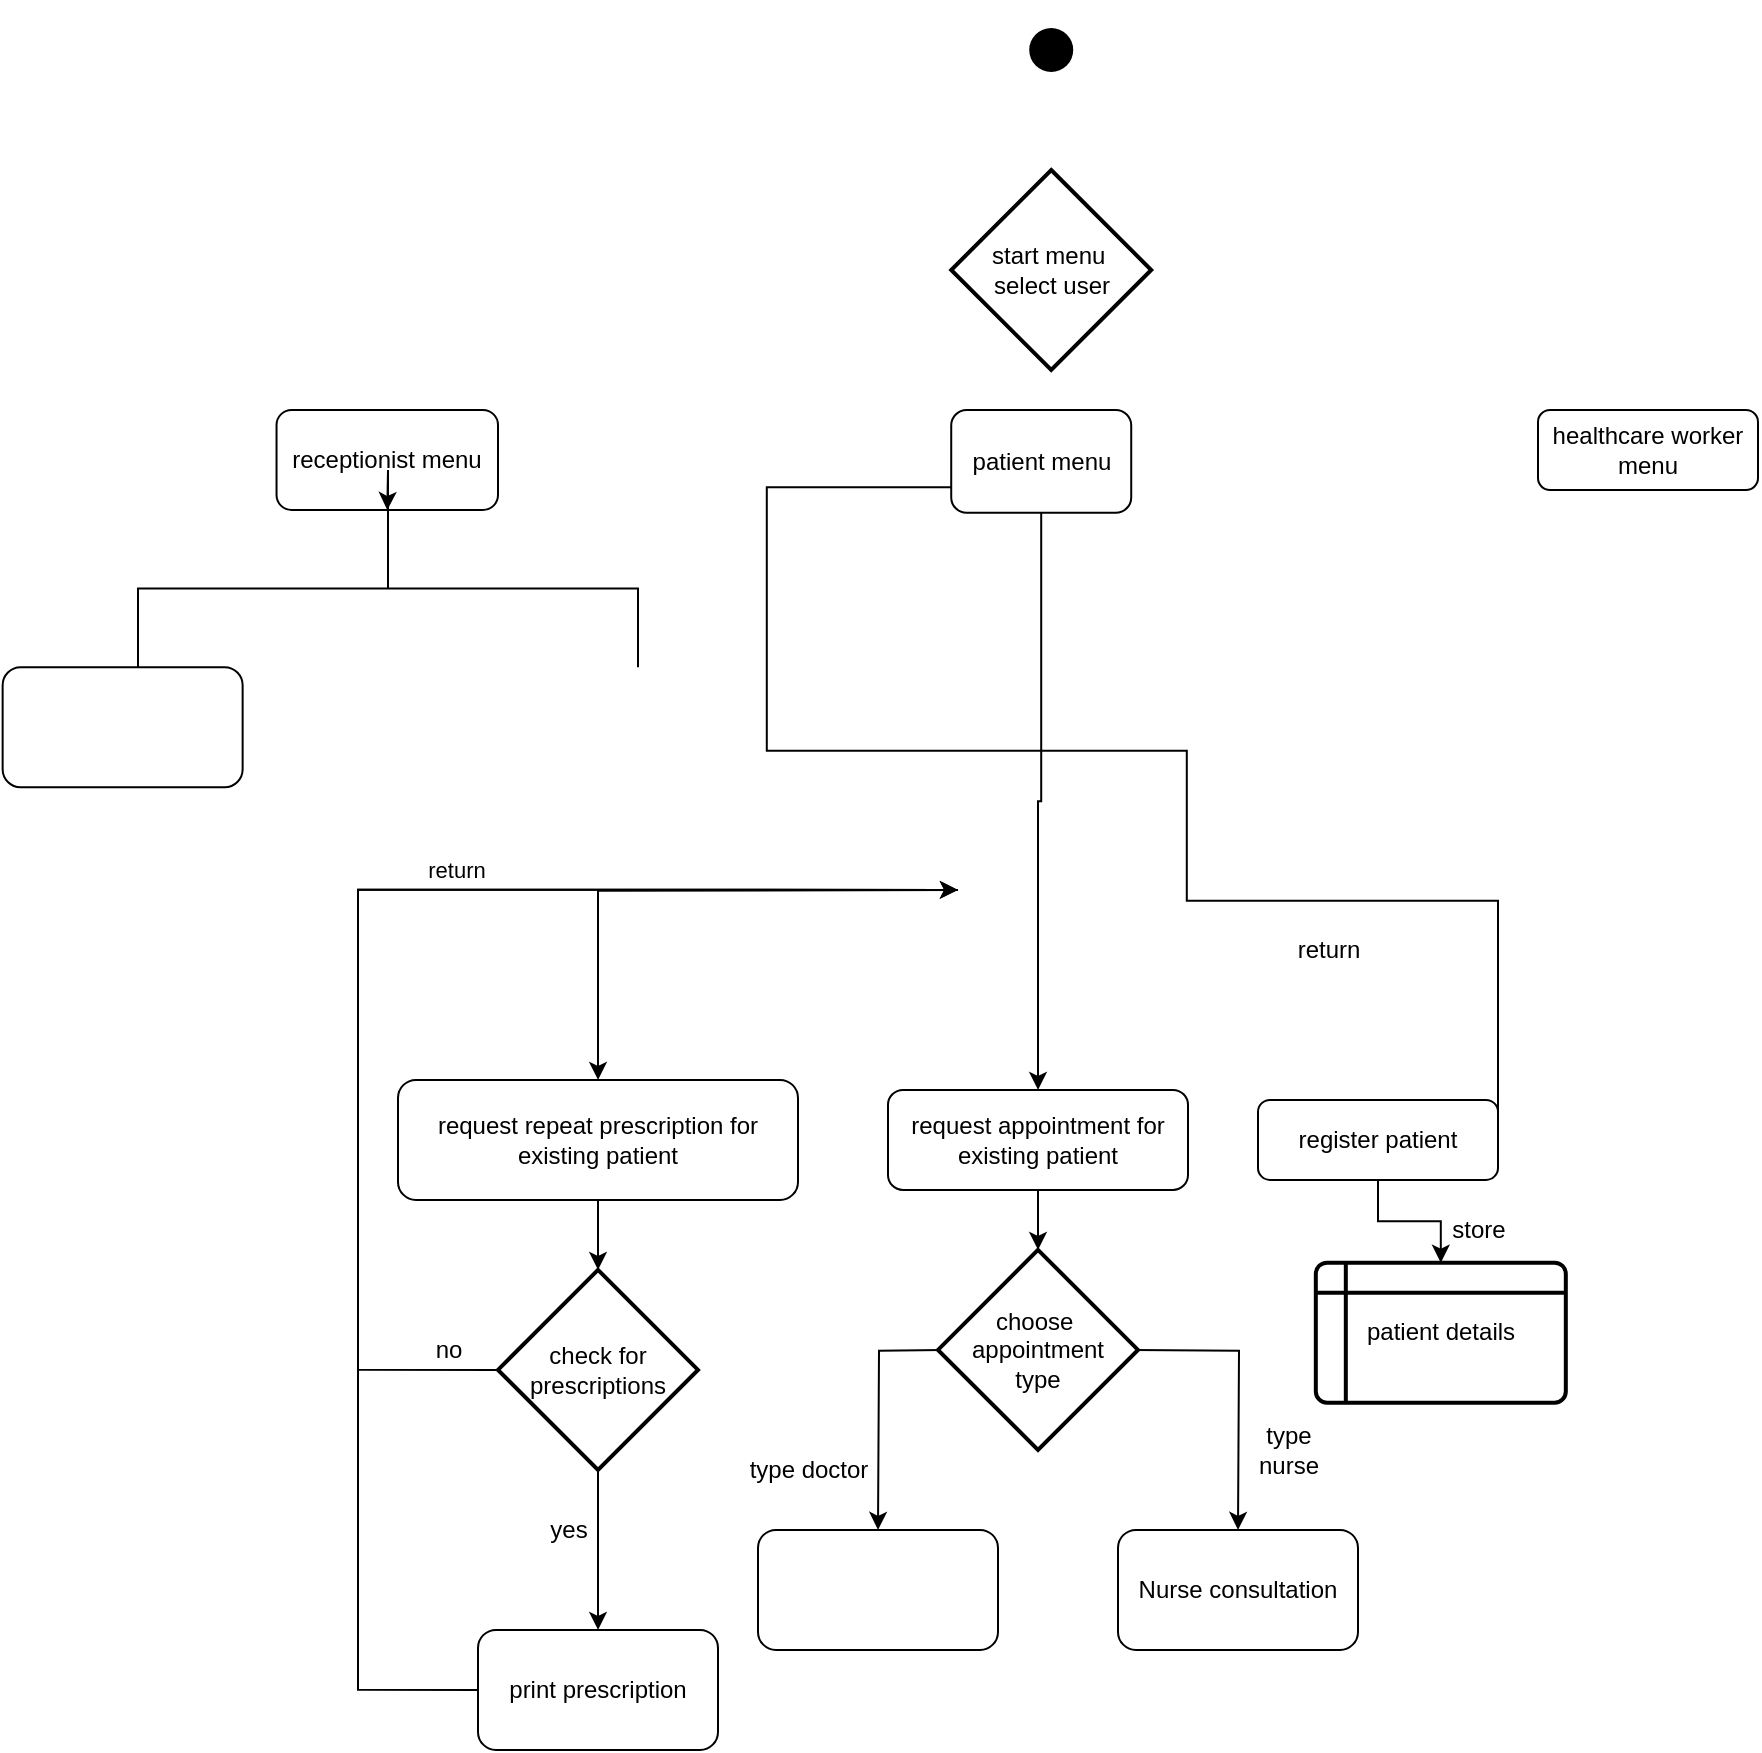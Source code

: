 <mxfile version="17.4.6" type="github">
  <diagram id="C5RBs43oDa-KdzZeNtuy" name="Page-1">
    <mxGraphModel dx="1384" dy="761" grid="1" gridSize="10" guides="1" tooltips="1" connect="1" arrows="1" fold="1" page="1" pageScale="1" pageWidth="827" pageHeight="1169" math="0" shadow="0">
      <root>
        <mxCell id="WIyWlLk6GJQsqaUBKTNV-0" />
        <mxCell id="WIyWlLk6GJQsqaUBKTNV-1" parent="WIyWlLk6GJQsqaUBKTNV-0" />
        <mxCell id="bt1sG3O_FPqmAOzxdh9N-14" style="edgeStyle=orthogonalEdgeStyle;rounded=0;orthogonalLoop=1;jettySize=auto;html=1;exitX=1;exitY=0.25;exitDx=0;exitDy=0;entryX=1;entryY=0.75;entryDx=0;entryDy=0;" edge="1" parent="WIyWlLk6GJQsqaUBKTNV-1" source="WIyWlLk6GJQsqaUBKTNV-3" target="bt1sG3O_FPqmAOzxdh9N-39">
          <mxGeometry relative="1" as="geometry">
            <mxPoint x="415.07" y="621.8" as="targetPoint" />
            <Array as="points">
              <mxPoint x="624.38" y="715.4" />
              <mxPoint x="624.38" y="640.4" />
              <mxPoint x="414.38" y="640.4" />
            </Array>
          </mxGeometry>
        </mxCell>
        <mxCell id="bt1sG3O_FPqmAOzxdh9N-33" style="edgeStyle=orthogonalEdgeStyle;rounded=0;orthogonalLoop=1;jettySize=auto;html=1;exitX=0.5;exitY=1;exitDx=0;exitDy=0;entryX=0.5;entryY=0;entryDx=0;entryDy=0;" edge="1" parent="WIyWlLk6GJQsqaUBKTNV-1" source="WIyWlLk6GJQsqaUBKTNV-3" target="bt1sG3O_FPqmAOzxdh9N-15">
          <mxGeometry relative="1" as="geometry" />
        </mxCell>
        <mxCell id="WIyWlLk6GJQsqaUBKTNV-3" value="register patient" style="rounded=1;whiteSpace=wrap;html=1;fontSize=12;glass=0;strokeWidth=1;shadow=0;" parent="WIyWlLk6GJQsqaUBKTNV-1" vertex="1">
          <mxGeometry x="660" y="814.94" width="120" height="40" as="geometry" />
        </mxCell>
        <mxCell id="bt1sG3O_FPqmAOzxdh9N-5" style="edgeStyle=orthogonalEdgeStyle;rounded=0;orthogonalLoop=1;jettySize=auto;html=1;" edge="1" parent="WIyWlLk6GJQsqaUBKTNV-1">
          <mxGeometry relative="1" as="geometry">
            <mxPoint x="470" y="1029.94" as="targetPoint" />
            <mxPoint x="502" y="939.94" as="sourcePoint" />
          </mxGeometry>
        </mxCell>
        <mxCell id="bt1sG3O_FPqmAOzxdh9N-6" style="edgeStyle=orthogonalEdgeStyle;rounded=0;orthogonalLoop=1;jettySize=auto;html=1;exitX=1;exitY=0.5;exitDx=0;exitDy=0;" edge="1" parent="WIyWlLk6GJQsqaUBKTNV-1">
          <mxGeometry relative="1" as="geometry">
            <mxPoint x="650" y="1029.94" as="targetPoint" />
            <mxPoint x="598" y="939.94" as="sourcePoint" />
          </mxGeometry>
        </mxCell>
        <mxCell id="bt1sG3O_FPqmAOzxdh9N-1" value="Nurse consultation" style="rounded=1;whiteSpace=wrap;html=1;" vertex="1" parent="WIyWlLk6GJQsqaUBKTNV-1">
          <mxGeometry x="590" y="1029.94" width="120" height="60" as="geometry" />
        </mxCell>
        <mxCell id="bt1sG3O_FPqmAOzxdh9N-7" value="type&lt;br&gt;nurse" style="text;html=1;align=center;verticalAlign=middle;resizable=0;points=[];autosize=1;strokeColor=none;fillColor=none;" vertex="1" parent="WIyWlLk6GJQsqaUBKTNV-1">
          <mxGeometry x="650" y="974.94" width="50" height="30" as="geometry" />
        </mxCell>
        <mxCell id="bt1sG3O_FPqmAOzxdh9N-8" value="type doctor" style="text;html=1;align=center;verticalAlign=middle;resizable=0;points=[];autosize=1;strokeColor=none;fillColor=none;" vertex="1" parent="WIyWlLk6GJQsqaUBKTNV-1">
          <mxGeometry x="400" y="989.94" width="70" height="20" as="geometry" />
        </mxCell>
        <mxCell id="bt1sG3O_FPqmAOzxdh9N-9" value="" style="rounded=1;whiteSpace=wrap;html=1;" vertex="1" parent="WIyWlLk6GJQsqaUBKTNV-1">
          <mxGeometry x="410" y="1029.94" width="120" height="60" as="geometry" />
        </mxCell>
        <mxCell id="bt1sG3O_FPqmAOzxdh9N-16" style="edgeStyle=orthogonalEdgeStyle;rounded=0;orthogonalLoop=1;jettySize=auto;html=1;exitX=0.5;exitY=1;exitDx=0;exitDy=0;" edge="1" parent="WIyWlLk6GJQsqaUBKTNV-1" source="bt1sG3O_FPqmAOzxdh9N-11" target="bt1sG3O_FPqmAOzxdh9N-17">
          <mxGeometry relative="1" as="geometry">
            <mxPoint x="550" y="939.94" as="targetPoint" />
          </mxGeometry>
        </mxCell>
        <mxCell id="bt1sG3O_FPqmAOzxdh9N-11" value="request appointment for existing patient" style="rounded=1;whiteSpace=wrap;html=1;" vertex="1" parent="WIyWlLk6GJQsqaUBKTNV-1">
          <mxGeometry x="475" y="809.94" width="150" height="50" as="geometry" />
        </mxCell>
        <mxCell id="bt1sG3O_FPqmAOzxdh9N-22" style="edgeStyle=orthogonalEdgeStyle;rounded=0;orthogonalLoop=1;jettySize=auto;html=1;exitX=0.5;exitY=1;exitDx=0;exitDy=0;" edge="1" parent="WIyWlLk6GJQsqaUBKTNV-1" source="bt1sG3O_FPqmAOzxdh9N-12" target="bt1sG3O_FPqmAOzxdh9N-23">
          <mxGeometry relative="1" as="geometry">
            <mxPoint x="330" y="899.94" as="targetPoint" />
          </mxGeometry>
        </mxCell>
        <mxCell id="bt1sG3O_FPqmAOzxdh9N-12" value="request repeat prescription for existing patient" style="rounded=1;whiteSpace=wrap;html=1;" vertex="1" parent="WIyWlLk6GJQsqaUBKTNV-1">
          <mxGeometry x="230" y="804.94" width="200" height="60" as="geometry" />
        </mxCell>
        <mxCell id="bt1sG3O_FPqmAOzxdh9N-15" value="patient details" style="shape=internalStorage;whiteSpace=wrap;html=1;dx=15;dy=15;rounded=1;arcSize=8;strokeWidth=2;" vertex="1" parent="WIyWlLk6GJQsqaUBKTNV-1">
          <mxGeometry x="688.91" y="896.34" width="125" height="70" as="geometry" />
        </mxCell>
        <mxCell id="bt1sG3O_FPqmAOzxdh9N-17" value="choose&amp;nbsp;&lt;br&gt;appointment&lt;br&gt;type" style="strokeWidth=2;html=1;shape=mxgraph.flowchart.decision;whiteSpace=wrap;rounded=1;" vertex="1" parent="WIyWlLk6GJQsqaUBKTNV-1">
          <mxGeometry x="500" y="889.94" width="100" height="100" as="geometry" />
        </mxCell>
        <mxCell id="bt1sG3O_FPqmAOzxdh9N-20" style="edgeStyle=orthogonalEdgeStyle;rounded=0;orthogonalLoop=1;jettySize=auto;html=1;exitX=0;exitY=0.5;exitDx=0;exitDy=0;exitPerimeter=0;" edge="1" parent="WIyWlLk6GJQsqaUBKTNV-1" target="bt1sG3O_FPqmAOzxdh9N-12">
          <mxGeometry relative="1" as="geometry">
            <mxPoint x="330" y="729.94" as="targetPoint" />
            <mxPoint x="510" y="709.94" as="sourcePoint" />
          </mxGeometry>
        </mxCell>
        <mxCell id="bt1sG3O_FPqmAOzxdh9N-21" style="edgeStyle=orthogonalEdgeStyle;rounded=0;orthogonalLoop=1;jettySize=auto;html=1;" edge="1" parent="WIyWlLk6GJQsqaUBKTNV-1" source="bt1sG3O_FPqmAOzxdh9N-39" target="bt1sG3O_FPqmAOzxdh9N-11">
          <mxGeometry relative="1" as="geometry">
            <mxPoint x="374.27" y="650" as="sourcePoint" />
          </mxGeometry>
        </mxCell>
        <mxCell id="bt1sG3O_FPqmAOzxdh9N-19" value="return" style="text;html=1;align=center;verticalAlign=middle;resizable=0;points=[];autosize=1;strokeColor=none;fillColor=none;" vertex="1" parent="WIyWlLk6GJQsqaUBKTNV-1">
          <mxGeometry x="670" y="729.94" width="50" height="20" as="geometry" />
        </mxCell>
        <mxCell id="bt1sG3O_FPqmAOzxdh9N-24" style="edgeStyle=orthogonalEdgeStyle;rounded=0;orthogonalLoop=1;jettySize=auto;html=1;exitX=0.5;exitY=1;exitDx=0;exitDy=0;exitPerimeter=0;" edge="1" parent="WIyWlLk6GJQsqaUBKTNV-1" source="bt1sG3O_FPqmAOzxdh9N-23">
          <mxGeometry relative="1" as="geometry">
            <mxPoint x="330" y="1079.94" as="targetPoint" />
          </mxGeometry>
        </mxCell>
        <mxCell id="bt1sG3O_FPqmAOzxdh9N-27" style="edgeStyle=orthogonalEdgeStyle;rounded=0;orthogonalLoop=1;jettySize=auto;html=1;exitX=0;exitY=0.5;exitDx=0;exitDy=0;exitPerimeter=0;" edge="1" parent="WIyWlLk6GJQsqaUBKTNV-1" source="bt1sG3O_FPqmAOzxdh9N-23">
          <mxGeometry relative="1" as="geometry">
            <mxPoint x="510" y="709.94" as="targetPoint" />
            <Array as="points">
              <mxPoint x="210" y="949.94" />
              <mxPoint x="210" y="709.94" />
            </Array>
          </mxGeometry>
        </mxCell>
        <mxCell id="bt1sG3O_FPqmAOzxdh9N-23" value="check for&lt;br&gt;prescriptions" style="strokeWidth=2;html=1;shape=mxgraph.flowchart.decision;whiteSpace=wrap;rounded=1;" vertex="1" parent="WIyWlLk6GJQsqaUBKTNV-1">
          <mxGeometry x="280" y="899.94" width="100" height="100" as="geometry" />
        </mxCell>
        <mxCell id="bt1sG3O_FPqmAOzxdh9N-25" value="yes" style="text;html=1;align=center;verticalAlign=middle;resizable=0;points=[];autosize=1;strokeColor=none;fillColor=none;" vertex="1" parent="WIyWlLk6GJQsqaUBKTNV-1">
          <mxGeometry x="300" y="1019.94" width="30" height="20" as="geometry" />
        </mxCell>
        <mxCell id="bt1sG3O_FPqmAOzxdh9N-29" style="edgeStyle=orthogonalEdgeStyle;rounded=0;orthogonalLoop=1;jettySize=auto;html=1;exitX=0;exitY=0.5;exitDx=0;exitDy=0;" edge="1" parent="WIyWlLk6GJQsqaUBKTNV-1" source="bt1sG3O_FPqmAOzxdh9N-26">
          <mxGeometry relative="1" as="geometry">
            <mxPoint x="510" y="709.94" as="targetPoint" />
            <Array as="points">
              <mxPoint x="210" y="1109.94" />
              <mxPoint x="210" y="709.94" />
            </Array>
          </mxGeometry>
        </mxCell>
        <mxCell id="bt1sG3O_FPqmAOzxdh9N-30" value="return" style="edgeLabel;html=1;align=center;verticalAlign=middle;resizable=0;points=[];" vertex="1" connectable="0" parent="bt1sG3O_FPqmAOzxdh9N-29">
          <mxGeometry x="0.275" y="9" relative="1" as="geometry">
            <mxPoint x="24" y="-1" as="offset" />
          </mxGeometry>
        </mxCell>
        <mxCell id="bt1sG3O_FPqmAOzxdh9N-26" value="print prescription" style="rounded=1;whiteSpace=wrap;html=1;" vertex="1" parent="WIyWlLk6GJQsqaUBKTNV-1">
          <mxGeometry x="270" y="1079.94" width="120" height="60" as="geometry" />
        </mxCell>
        <mxCell id="bt1sG3O_FPqmAOzxdh9N-28" value="no" style="text;html=1;align=center;verticalAlign=middle;resizable=0;points=[];autosize=1;strokeColor=none;fillColor=none;" vertex="1" parent="WIyWlLk6GJQsqaUBKTNV-1">
          <mxGeometry x="240" y="929.94" width="30" height="20" as="geometry" />
        </mxCell>
        <mxCell id="bt1sG3O_FPqmAOzxdh9N-34" value="store" style="text;html=1;align=center;verticalAlign=middle;resizable=0;points=[];autosize=1;strokeColor=none;fillColor=none;" vertex="1" parent="WIyWlLk6GJQsqaUBKTNV-1">
          <mxGeometry x="750" y="869.94" width="40" height="20" as="geometry" />
        </mxCell>
        <mxCell id="bt1sG3O_FPqmAOzxdh9N-39" value="patient menu" style="rounded=1;whiteSpace=wrap;html=1;" vertex="1" parent="WIyWlLk6GJQsqaUBKTNV-1">
          <mxGeometry x="506.61" y="470" width="90" height="51.4" as="geometry" />
        </mxCell>
        <mxCell id="bt1sG3O_FPqmAOzxdh9N-45" value="healthcare worker&lt;br&gt;menu" style="rounded=1;whiteSpace=wrap;html=1;" vertex="1" parent="WIyWlLk6GJQsqaUBKTNV-1">
          <mxGeometry x="800" y="470" width="110" height="40" as="geometry" />
        </mxCell>
        <mxCell id="bt1sG3O_FPqmAOzxdh9N-46" value="&lt;span&gt;start menu&amp;nbsp;&lt;/span&gt;&lt;br&gt;&lt;span&gt;select user&lt;/span&gt;" style="strokeWidth=2;html=1;shape=mxgraph.flowchart.decision;whiteSpace=wrap;rounded=1;" vertex="1" parent="WIyWlLk6GJQsqaUBKTNV-1">
          <mxGeometry x="506.61" y="350" width="100" height="100" as="geometry" />
        </mxCell>
        <mxCell id="bt1sG3O_FPqmAOzxdh9N-47" value="" style="shape=waypoint;sketch=0;size=6;pointerEvents=1;points=[];fillColor=none;resizable=0;rotatable=0;perimeter=centerPerimeter;snapToPoint=1;rounded=1;strokeWidth=9;" vertex="1" parent="WIyWlLk6GJQsqaUBKTNV-1">
          <mxGeometry x="536.61" y="270" width="40" height="40" as="geometry" />
        </mxCell>
        <mxCell id="bt1sG3O_FPqmAOzxdh9N-48" value="receptionist menu" style="rounded=1;whiteSpace=wrap;html=1;strokeWidth=1;" vertex="1" parent="WIyWlLk6GJQsqaUBKTNV-1">
          <mxGeometry x="169.27" y="470" width="110.73" height="50" as="geometry" />
        </mxCell>
        <mxCell id="bt1sG3O_FPqmAOzxdh9N-51" value="" style="edgeStyle=orthogonalEdgeStyle;rounded=0;orthogonalLoop=1;jettySize=auto;html=1;" edge="1" parent="WIyWlLk6GJQsqaUBKTNV-1" source="bt1sG3O_FPqmAOzxdh9N-49" target="bt1sG3O_FPqmAOzxdh9N-48">
          <mxGeometry relative="1" as="geometry" />
        </mxCell>
        <mxCell id="bt1sG3O_FPqmAOzxdh9N-49" value="" style="strokeWidth=1;html=1;shape=mxgraph.flowchart.annotation_2;align=left;labelPosition=right;pointerEvents=1;rounded=1;direction=south;" vertex="1" parent="WIyWlLk6GJQsqaUBKTNV-1">
          <mxGeometry x="100" y="520" width="250" height="78.6" as="geometry" />
        </mxCell>
        <mxCell id="bt1sG3O_FPqmAOzxdh9N-50" value="" style="rounded=1;whiteSpace=wrap;html=1;strokeWidth=1;" vertex="1" parent="WIyWlLk6GJQsqaUBKTNV-1">
          <mxGeometry x="32.32" y="598.6" width="120" height="60" as="geometry" />
        </mxCell>
      </root>
    </mxGraphModel>
  </diagram>
</mxfile>
